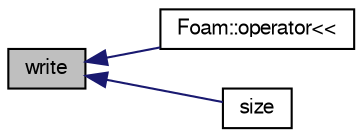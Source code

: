digraph "write"
{
  bgcolor="transparent";
  edge [fontname="FreeSans",fontsize="10",labelfontname="FreeSans",labelfontsize="10"];
  node [fontname="FreeSans",fontsize="10",shape=record];
  rankdir="LR";
  Node126 [label="write",height=0.2,width=0.4,color="black", fillcolor="grey75", style="filled", fontcolor="black"];
  Node126 -> Node127 [dir="back",color="midnightblue",fontsize="10",style="solid",fontname="FreeSans"];
  Node127 [label="Foam::operator\<\<",height=0.2,width=0.4,color="black",URL="$a21124.html#a27ad5ddd138eb9104b67141b9a7b74dc"];
  Node126 -> Node128 [dir="back",color="midnightblue",fontsize="10",style="solid",fontname="FreeSans"];
  Node128 [label="size",height=0.2,width=0.4,color="black",URL="$a29706.html#a0eab0e27c1d6263d45205b01fbaeb648",tooltip="Return size of this zone in the face list. "];
}
